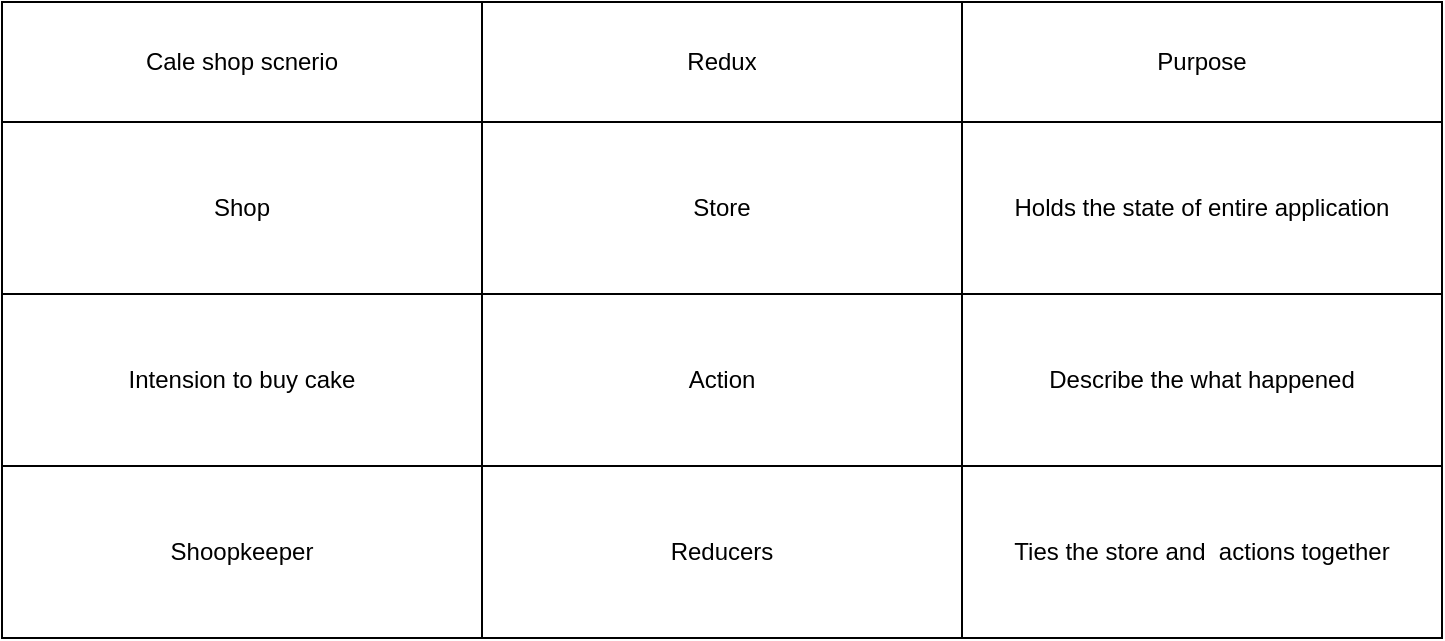 <mxfile version="14.2.4" type="embed">
    <diagram id="f_JIjAOdV8iJ730x4fvC" name="Page-1">
        <mxGraphModel dx="1121" dy="590" grid="1" gridSize="10" guides="1" tooltips="1" connect="1" arrows="1" fold="1" page="1" pageScale="1" pageWidth="850" pageHeight="1100" math="0" shadow="0">
            <root>
                <mxCell id="0"/>
                <mxCell id="1" parent="0"/>
                <mxCell id="8" value="" style="shape=table;html=1;whiteSpace=wrap;startSize=0;container=1;collapsible=0;childLayout=tableLayout;" vertex="1" parent="1">
                    <mxGeometry x="80" y="30" width="720" height="318" as="geometry"/>
                </mxCell>
                <mxCell id="9" value="" style="shape=partialRectangle;html=1;whiteSpace=wrap;collapsible=0;dropTarget=0;pointerEvents=0;fillColor=none;top=0;left=0;bottom=0;right=0;points=[[0,0.5],[1,0.5]];portConstraint=eastwest;" vertex="1" parent="8">
                    <mxGeometry width="720" height="60" as="geometry"/>
                </mxCell>
                <mxCell id="10" value="Cale shop scnerio" style="shape=partialRectangle;html=1;whiteSpace=wrap;connectable=0;overflow=hidden;fillColor=none;top=0;left=0;bottom=0;right=0;" vertex="1" parent="9">
                    <mxGeometry width="240" height="60" as="geometry"/>
                </mxCell>
                <mxCell id="11" value="Redux" style="shape=partialRectangle;html=1;whiteSpace=wrap;connectable=0;overflow=hidden;fillColor=none;top=0;left=0;bottom=0;right=0;" vertex="1" parent="9">
                    <mxGeometry x="240" width="240" height="60" as="geometry"/>
                </mxCell>
                <mxCell id="12" value="Purpose" style="shape=partialRectangle;html=1;whiteSpace=wrap;connectable=0;overflow=hidden;fillColor=none;top=0;left=0;bottom=0;right=0;" vertex="1" parent="9">
                    <mxGeometry x="480" width="240" height="60" as="geometry"/>
                </mxCell>
                <mxCell id="13" value="" style="shape=partialRectangle;html=1;whiteSpace=wrap;collapsible=0;dropTarget=0;pointerEvents=0;fillColor=none;top=0;left=0;bottom=0;right=0;points=[[0,0.5],[1,0.5]];portConstraint=eastwest;" vertex="1" parent="8">
                    <mxGeometry y="60" width="720" height="86" as="geometry"/>
                </mxCell>
                <mxCell id="14" value="Shop" style="shape=partialRectangle;html=1;whiteSpace=wrap;connectable=0;overflow=hidden;fillColor=none;top=0;left=0;bottom=0;right=0;" vertex="1" parent="13">
                    <mxGeometry width="240" height="86" as="geometry"/>
                </mxCell>
                <mxCell id="15" value="Store" style="shape=partialRectangle;html=1;whiteSpace=wrap;connectable=0;overflow=hidden;fillColor=none;top=0;left=0;bottom=0;right=0;" vertex="1" parent="13">
                    <mxGeometry x="240" width="240" height="86" as="geometry"/>
                </mxCell>
                <mxCell id="16" value="Holds the state of entire application" style="shape=partialRectangle;html=1;whiteSpace=wrap;connectable=0;overflow=hidden;fillColor=none;top=0;left=0;bottom=0;right=0;" vertex="1" parent="13">
                    <mxGeometry x="480" width="240" height="86" as="geometry"/>
                </mxCell>
                <mxCell id="17" value="" style="shape=partialRectangle;html=1;whiteSpace=wrap;collapsible=0;dropTarget=0;pointerEvents=0;fillColor=none;top=0;left=0;bottom=0;right=0;points=[[0,0.5],[1,0.5]];portConstraint=eastwest;" vertex="1" parent="8">
                    <mxGeometry y="146" width="720" height="86" as="geometry"/>
                </mxCell>
                <mxCell id="18" value="Intension to buy cake" style="shape=partialRectangle;html=1;whiteSpace=wrap;connectable=0;overflow=hidden;fillColor=none;top=0;left=0;bottom=0;right=0;" vertex="1" parent="17">
                    <mxGeometry width="240" height="86" as="geometry"/>
                </mxCell>
                <mxCell id="19" value="Action" style="shape=partialRectangle;html=1;whiteSpace=wrap;connectable=0;overflow=hidden;fillColor=none;top=0;left=0;bottom=0;right=0;" vertex="1" parent="17">
                    <mxGeometry x="240" width="240" height="86" as="geometry"/>
                </mxCell>
                <mxCell id="20" value="Describe the what happened" style="shape=partialRectangle;html=1;whiteSpace=wrap;connectable=0;overflow=hidden;fillColor=none;top=0;left=0;bottom=0;right=0;" vertex="1" parent="17">
                    <mxGeometry x="480" width="240" height="86" as="geometry"/>
                </mxCell>
                <mxCell id="21" value="" style="shape=partialRectangle;html=1;whiteSpace=wrap;collapsible=0;dropTarget=0;pointerEvents=0;fillColor=none;top=0;left=0;bottom=0;right=0;points=[[0,0.5],[1,0.5]];portConstraint=eastwest;" vertex="1" parent="8">
                    <mxGeometry y="232" width="720" height="86" as="geometry"/>
                </mxCell>
                <mxCell id="22" value="Shoopkeeper" style="shape=partialRectangle;html=1;whiteSpace=wrap;connectable=0;overflow=hidden;fillColor=none;top=0;left=0;bottom=0;right=0;" vertex="1" parent="21">
                    <mxGeometry width="240" height="86" as="geometry"/>
                </mxCell>
                <mxCell id="23" value="Reducers" style="shape=partialRectangle;html=1;whiteSpace=wrap;connectable=0;overflow=hidden;fillColor=none;top=0;left=0;bottom=0;right=0;" vertex="1" parent="21">
                    <mxGeometry x="240" width="240" height="86" as="geometry"/>
                </mxCell>
                <mxCell id="24" value="Ties the store and&amp;nbsp; actions together" style="shape=partialRectangle;html=1;whiteSpace=wrap;connectable=0;overflow=hidden;fillColor=none;top=0;left=0;bottom=0;right=0;" vertex="1" parent="21">
                    <mxGeometry x="480" width="240" height="86" as="geometry"/>
                </mxCell>
            </root>
        </mxGraphModel>
    </diagram>
</mxfile>